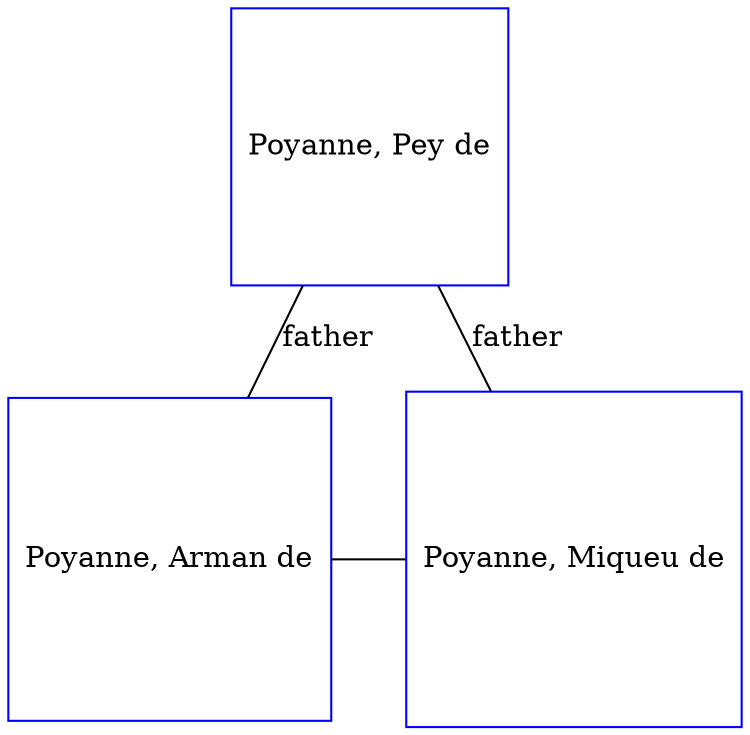 digraph D {
    edge [dir=none];    node [shape=box];    "010266"   [label="Poyanne, Pey de", shape=box, regular=1, color="blue"] ;
"015037"   [label="Poyanne, Arman de", shape=box, regular=1, color="blue"] ;
"015036"   [label="Poyanne, Miqueu de", shape=box, regular=1, color="blue"] ;
{rank=same; 015037->015036};
010266->015037 [label="father",arrowsize=0.0]; 
010266->015036 [label="father",arrowsize=0.0]; 
}